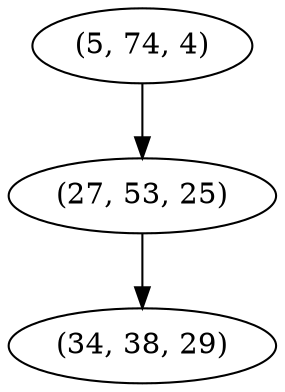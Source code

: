 digraph tree {
    "(5, 74, 4)";
    "(27, 53, 25)";
    "(34, 38, 29)";
    "(5, 74, 4)" -> "(27, 53, 25)";
    "(27, 53, 25)" -> "(34, 38, 29)";
}
